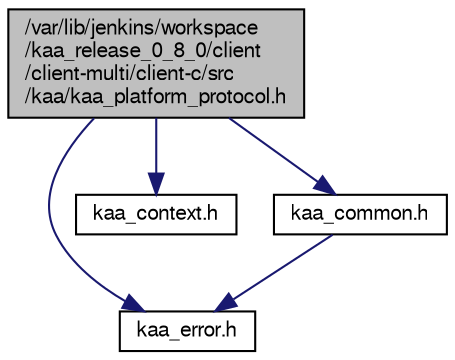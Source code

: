 digraph "/var/lib/jenkins/workspace/kaa_release_0_8_0/client/client-multi/client-c/src/kaa/kaa_platform_protocol.h"
{
  bgcolor="transparent";
  edge [fontname="FreeSans",fontsize="10",labelfontname="FreeSans",labelfontsize="10"];
  node [fontname="FreeSans",fontsize="10",shape=record];
  Node1 [label="/var/lib/jenkins/workspace\l/kaa_release_0_8_0/client\l/client-multi/client-c/src\l/kaa/kaa_platform_protocol.h",height=0.2,width=0.4,color="black", fillcolor="grey75", style="filled" fontcolor="black"];
  Node1 -> Node2 [color="midnightblue",fontsize="10",style="solid",fontname="FreeSans"];
  Node2 [label="kaa_error.h",height=0.2,width=0.4,color="black",URL="$kaa__error_8h.html",tooltip="Kaa error codes. "];
  Node1 -> Node3 [color="midnightblue",fontsize="10",style="solid",fontname="FreeSans"];
  Node3 [label="kaa_context.h",height=0.2,width=0.4,color="black",URL="$kaa__context_8h.html",tooltip="Kaa endpoint context definition. "];
  Node1 -> Node4 [color="midnightblue",fontsize="10",style="solid",fontname="FreeSans"];
  Node4 [label="kaa_common.h",height=0.2,width=0.4,color="black",URL="$kaa__common_8h.html",tooltip="Common C EP SDK definitions and small utilities. "];
  Node4 -> Node2 [color="midnightblue",fontsize="10",style="solid",fontname="FreeSans"];
}
